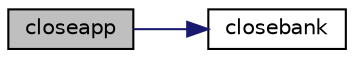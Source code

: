 digraph "closeapp"
{
 // INTERACTIVE_SVG=YES
  edge [fontname="Helvetica",fontsize="10",labelfontname="Helvetica",labelfontsize="10"];
  node [fontname="Helvetica",fontsize="10",shape=record];
  rankdir="LR";
  Node1 [label="closeapp",height=0.2,width=0.4,color="black", fillcolor="grey75", style="filled" fontcolor="black"];
  Node1 -> Node2 [color="midnightblue",fontsize="10",style="solid",fontname="Helvetica"];
  Node2 [label="closebank",height=0.2,width=0.4,color="black", fillcolor="white", style="filled",URL="$da/dc3/bank_8h.html#a60bb70c92f7ae8abb85c7a5c5daca1f9"];
}
